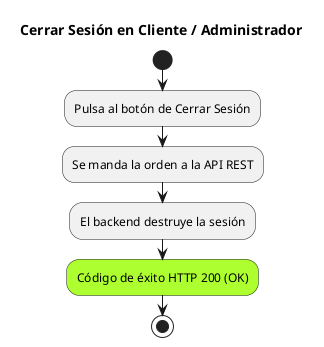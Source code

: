 @startuml
title Cerrar Sesión en Cliente / Administrador
start

:Pulsa al botón de Cerrar Sesión;
:Se manda la orden a la API REST;
:El backend destruye la sesión;
#greenyellow:Código de éxito HTTP 200 (OK);

stop
@enduml